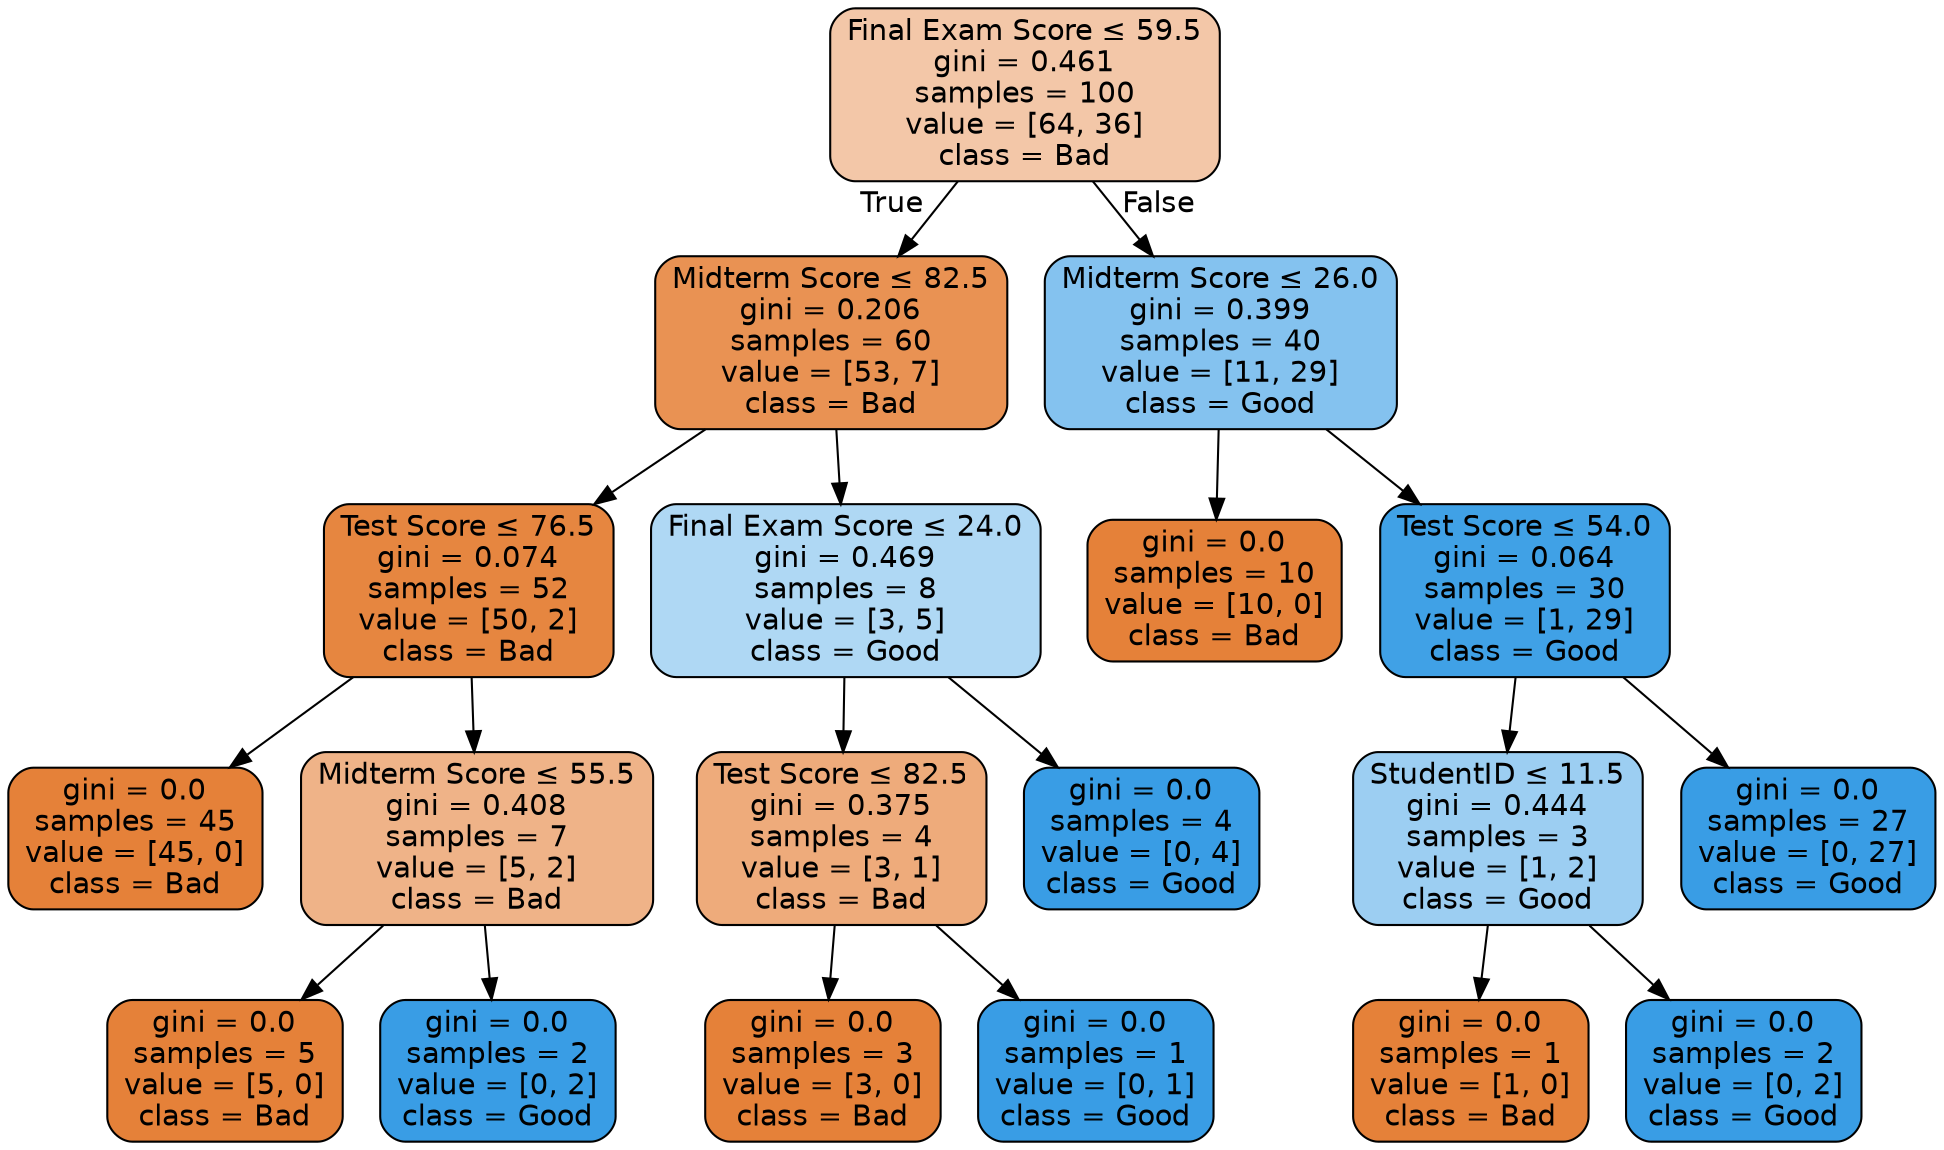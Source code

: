 digraph Tree {
node [shape=box, style="filled, rounded", color="black", fontname=helvetica] ;
edge [fontname=helvetica] ;
0 [label=<Final Exam Score &le; 59.5<br/>gini = 0.461<br/>samples = 100<br/>value = [64, 36]<br/>class = Bad>, fillcolor="#e5813970"] ;
1 [label=<Midterm Score &le; 82.5<br/>gini = 0.206<br/>samples = 60<br/>value = [53, 7]<br/>class = Bad>, fillcolor="#e58139dd"] ;
0 -> 1 [labeldistance=2.5, labelangle=45, headlabel="True"] ;
2 [label=<Test Score &le; 76.5<br/>gini = 0.074<br/>samples = 52<br/>value = [50, 2]<br/>class = Bad>, fillcolor="#e58139f5"] ;
1 -> 2 ;
3 [label=<gini = 0.0<br/>samples = 45<br/>value = [45, 0]<br/>class = Bad>, fillcolor="#e58139ff"] ;
2 -> 3 ;
4 [label=<Midterm Score &le; 55.5<br/>gini = 0.408<br/>samples = 7<br/>value = [5, 2]<br/>class = Bad>, fillcolor="#e5813999"] ;
2 -> 4 ;
5 [label=<gini = 0.0<br/>samples = 5<br/>value = [5, 0]<br/>class = Bad>, fillcolor="#e58139ff"] ;
4 -> 5 ;
6 [label=<gini = 0.0<br/>samples = 2<br/>value = [0, 2]<br/>class = Good>, fillcolor="#399de5ff"] ;
4 -> 6 ;
7 [label=<Final Exam Score &le; 24.0<br/>gini = 0.469<br/>samples = 8<br/>value = [3, 5]<br/>class = Good>, fillcolor="#399de566"] ;
1 -> 7 ;
8 [label=<Test Score &le; 82.5<br/>gini = 0.375<br/>samples = 4<br/>value = [3, 1]<br/>class = Bad>, fillcolor="#e58139aa"] ;
7 -> 8 ;
9 [label=<gini = 0.0<br/>samples = 3<br/>value = [3, 0]<br/>class = Bad>, fillcolor="#e58139ff"] ;
8 -> 9 ;
10 [label=<gini = 0.0<br/>samples = 1<br/>value = [0, 1]<br/>class = Good>, fillcolor="#399de5ff"] ;
8 -> 10 ;
11 [label=<gini = 0.0<br/>samples = 4<br/>value = [0, 4]<br/>class = Good>, fillcolor="#399de5ff"] ;
7 -> 11 ;
12 [label=<Midterm Score &le; 26.0<br/>gini = 0.399<br/>samples = 40<br/>value = [11, 29]<br/>class = Good>, fillcolor="#399de59e"] ;
0 -> 12 [labeldistance=2.5, labelangle=-45, headlabel="False"] ;
13 [label=<gini = 0.0<br/>samples = 10<br/>value = [10, 0]<br/>class = Bad>, fillcolor="#e58139ff"] ;
12 -> 13 ;
14 [label=<Test Score &le; 54.0<br/>gini = 0.064<br/>samples = 30<br/>value = [1, 29]<br/>class = Good>, fillcolor="#399de5f6"] ;
12 -> 14 ;
15 [label=<StudentID &le; 11.5<br/>gini = 0.444<br/>samples = 3<br/>value = [1, 2]<br/>class = Good>, fillcolor="#399de57f"] ;
14 -> 15 ;
16 [label=<gini = 0.0<br/>samples = 1<br/>value = [1, 0]<br/>class = Bad>, fillcolor="#e58139ff"] ;
15 -> 16 ;
17 [label=<gini = 0.0<br/>samples = 2<br/>value = [0, 2]<br/>class = Good>, fillcolor="#399de5ff"] ;
15 -> 17 ;
18 [label=<gini = 0.0<br/>samples = 27<br/>value = [0, 27]<br/>class = Good>, fillcolor="#399de5ff"] ;
14 -> 18 ;
}
